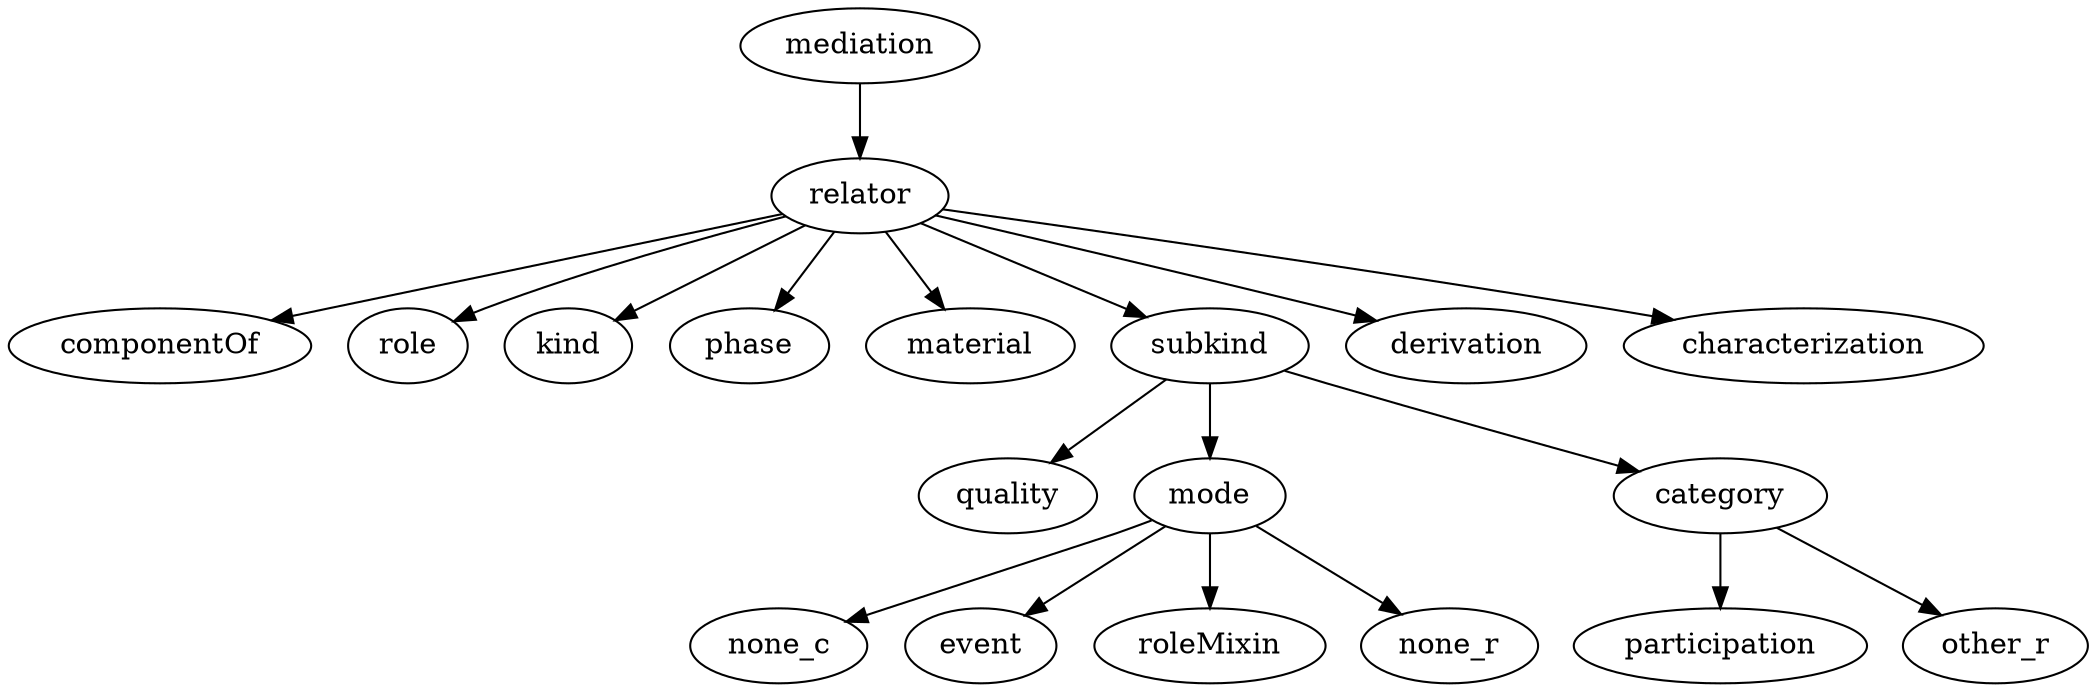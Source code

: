 strict digraph  {
mediation;
relator;
componentOf;
role;
kind;
phase;
material;
subkind;
derivation;
characterization;
quality;
mode;
category;
none_c;
event;
roleMixin;
none_r;
participation;
other_r;
mediation -> relator;
relator -> componentOf;
relator -> role;
relator -> kind;
relator -> phase;
relator -> material;
relator -> subkind;
relator -> derivation;
relator -> characterization;
subkind -> quality;
subkind -> mode;
subkind -> category;
mode -> none_c;
mode -> event;
mode -> roleMixin;
mode -> none_r;
category -> participation;
category -> other_r;
}
